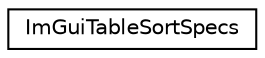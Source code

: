 digraph "Graphical Class Hierarchy"
{
 // LATEX_PDF_SIZE
  edge [fontname="Helvetica",fontsize="10",labelfontname="Helvetica",labelfontsize="10"];
  node [fontname="Helvetica",fontsize="10",shape=record];
  rankdir="LR";
  Node0 [label="ImGuiTableSortSpecs",height=0.2,width=0.4,color="black", fillcolor="white", style="filled",URL="$structImGuiTableSortSpecs.html",tooltip=" "];
}

